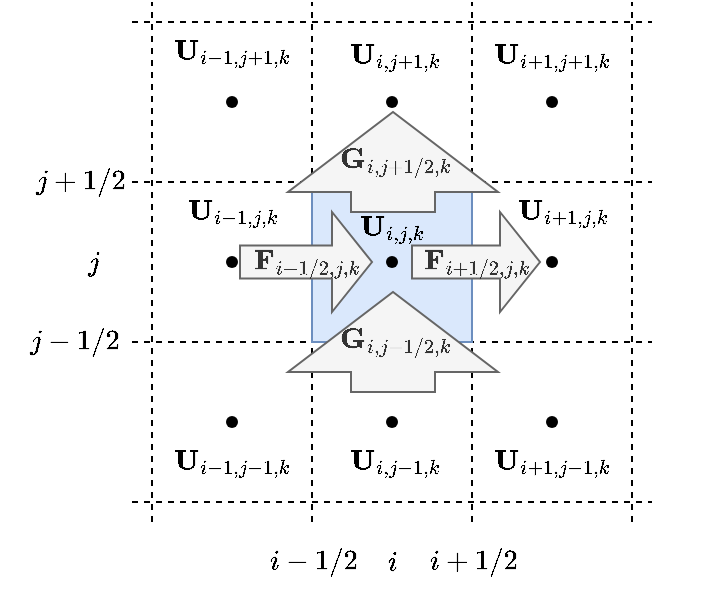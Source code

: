 <mxfile version="24.0.5" type="github">
  <diagram name="第 1 页" id="_jPj7UuSU5UnJI0Uecz0">
    <mxGraphModel dx="795" dy="453" grid="1" gridSize="10" guides="1" tooltips="1" connect="1" arrows="1" fold="1" page="1" pageScale="1" pageWidth="400" pageHeight="350" math="1" shadow="0">
      <root>
        <mxCell id="0" />
        <mxCell id="1" parent="0" />
        <mxCell id="RSB5Al9wiFs0yPlhIV-E-1" value="" style="endArrow=none;dashed=1;html=1;rounded=0;" edge="1" parent="1">
          <mxGeometry width="50" height="50" relative="1" as="geometry">
            <mxPoint x="86" y="38" as="sourcePoint" />
            <mxPoint x="346" y="38" as="targetPoint" />
          </mxGeometry>
        </mxCell>
        <mxCell id="RSB5Al9wiFs0yPlhIV-E-2" value="" style="endArrow=none;dashed=1;html=1;rounded=0;" edge="1" parent="1">
          <mxGeometry width="50" height="50" relative="1" as="geometry">
            <mxPoint x="86" y="118" as="sourcePoint" />
            <mxPoint x="346" y="118" as="targetPoint" />
          </mxGeometry>
        </mxCell>
        <mxCell id="RSB5Al9wiFs0yPlhIV-E-3" value="" style="endArrow=none;dashed=1;html=1;rounded=0;" edge="1" parent="1">
          <mxGeometry width="50" height="50" relative="1" as="geometry">
            <mxPoint x="86" y="198" as="sourcePoint" />
            <mxPoint x="346" y="198" as="targetPoint" />
          </mxGeometry>
        </mxCell>
        <mxCell id="RSB5Al9wiFs0yPlhIV-E-4" value="" style="endArrow=none;dashed=1;html=1;rounded=0;" edge="1" parent="1">
          <mxGeometry width="50" height="50" relative="1" as="geometry">
            <mxPoint x="86" y="278" as="sourcePoint" />
            <mxPoint x="346" y="278" as="targetPoint" />
          </mxGeometry>
        </mxCell>
        <mxCell id="RSB5Al9wiFs0yPlhIV-E-5" value="" style="endArrow=none;dashed=1;html=1;rounded=0;" edge="1" parent="1">
          <mxGeometry width="50" height="50" relative="1" as="geometry">
            <mxPoint x="96" y="288" as="sourcePoint" />
            <mxPoint x="96" y="28" as="targetPoint" />
          </mxGeometry>
        </mxCell>
        <mxCell id="RSB5Al9wiFs0yPlhIV-E-6" value="" style="endArrow=none;dashed=1;html=1;rounded=0;" edge="1" parent="1">
          <mxGeometry width="50" height="50" relative="1" as="geometry">
            <mxPoint x="176" y="288" as="sourcePoint" />
            <mxPoint x="176" y="28" as="targetPoint" />
          </mxGeometry>
        </mxCell>
        <mxCell id="RSB5Al9wiFs0yPlhIV-E-7" value="" style="endArrow=none;dashed=1;html=1;rounded=0;" edge="1" parent="1">
          <mxGeometry width="50" height="50" relative="1" as="geometry">
            <mxPoint x="256" y="288" as="sourcePoint" />
            <mxPoint x="256" y="28" as="targetPoint" />
          </mxGeometry>
        </mxCell>
        <mxCell id="RSB5Al9wiFs0yPlhIV-E-8" value="" style="endArrow=none;dashed=1;html=1;rounded=0;" edge="1" parent="1">
          <mxGeometry width="50" height="50" relative="1" as="geometry">
            <mxPoint x="336" y="288" as="sourcePoint" />
            <mxPoint x="336" y="28" as="targetPoint" />
          </mxGeometry>
        </mxCell>
        <mxCell id="RSB5Al9wiFs0yPlhIV-E-9" value="" style="shape=waypoint;sketch=0;fillStyle=solid;size=6;pointerEvents=1;points=[];fillColor=none;resizable=0;rotatable=0;perimeter=centerPerimeter;snapToPoint=1;" vertex="1" parent="1">
          <mxGeometry x="126" y="68" width="20" height="20" as="geometry" />
        </mxCell>
        <mxCell id="RSB5Al9wiFs0yPlhIV-E-10" value="" style="shape=waypoint;sketch=0;fillStyle=solid;size=6;pointerEvents=1;points=[];fillColor=none;resizable=0;rotatable=0;perimeter=centerPerimeter;snapToPoint=1;" vertex="1" parent="1">
          <mxGeometry x="206" y="68" width="20" height="20" as="geometry" />
        </mxCell>
        <mxCell id="RSB5Al9wiFs0yPlhIV-E-11" value="" style="shape=waypoint;sketch=0;fillStyle=solid;size=6;pointerEvents=1;points=[];fillColor=none;resizable=0;rotatable=0;perimeter=centerPerimeter;snapToPoint=1;" vertex="1" parent="1">
          <mxGeometry x="286" y="68" width="20" height="20" as="geometry" />
        </mxCell>
        <mxCell id="RSB5Al9wiFs0yPlhIV-E-12" value="" style="shape=waypoint;sketch=0;fillStyle=solid;size=6;pointerEvents=1;points=[];fillColor=none;resizable=0;rotatable=0;perimeter=centerPerimeter;snapToPoint=1;" vertex="1" parent="1">
          <mxGeometry x="126" y="148" width="20" height="20" as="geometry" />
        </mxCell>
        <mxCell id="RSB5Al9wiFs0yPlhIV-E-14" value="" style="shape=waypoint;sketch=0;fillStyle=solid;size=6;pointerEvents=1;points=[];fillColor=none;resizable=0;rotatable=0;perimeter=centerPerimeter;snapToPoint=1;" vertex="1" parent="1">
          <mxGeometry x="286" y="148" width="20" height="20" as="geometry" />
        </mxCell>
        <mxCell id="RSB5Al9wiFs0yPlhIV-E-15" value="" style="shape=waypoint;sketch=0;fillStyle=solid;size=6;pointerEvents=1;points=[];fillColor=none;resizable=0;rotatable=0;perimeter=centerPerimeter;snapToPoint=1;" vertex="1" parent="1">
          <mxGeometry x="126" y="228" width="20" height="20" as="geometry" />
        </mxCell>
        <mxCell id="RSB5Al9wiFs0yPlhIV-E-20" value="" style="rounded=0;whiteSpace=wrap;html=1;fillColor=#dae8fc;strokeColor=#6c8ebf;" vertex="1" parent="1">
          <mxGeometry x="176" y="118" width="80" height="80" as="geometry" />
        </mxCell>
        <mxCell id="RSB5Al9wiFs0yPlhIV-E-16" value="" style="shape=waypoint;sketch=0;fillStyle=solid;size=6;pointerEvents=1;points=[];fillColor=none;resizable=0;rotatable=0;perimeter=centerPerimeter;snapToPoint=1;" vertex="1" parent="1">
          <mxGeometry x="206" y="228" width="20" height="20" as="geometry" />
        </mxCell>
        <mxCell id="RSB5Al9wiFs0yPlhIV-E-17" value="" style="shape=waypoint;sketch=0;fillStyle=solid;size=6;pointerEvents=1;points=[];fillColor=none;resizable=0;rotatable=0;perimeter=centerPerimeter;snapToPoint=1;" vertex="1" parent="1">
          <mxGeometry x="286" y="228" width="20" height="20" as="geometry" />
        </mxCell>
        <mxCell id="RSB5Al9wiFs0yPlhIV-E-19" value="$$i-1/2$$" style="text;html=1;align=center;verticalAlign=middle;resizable=0;points=[];autosize=1;strokeColor=none;fillColor=none;" vertex="1" parent="1">
          <mxGeometry x="141" y="293" width="70" height="30" as="geometry" />
        </mxCell>
        <mxCell id="RSB5Al9wiFs0yPlhIV-E-13" value="" style="shape=waypoint;sketch=0;fillStyle=solid;size=6;pointerEvents=1;points=[];fillColor=none;resizable=0;rotatable=0;perimeter=centerPerimeter;snapToPoint=1;" vertex="1" parent="1">
          <mxGeometry x="206" y="148" width="20" height="20" as="geometry" />
        </mxCell>
        <mxCell id="RSB5Al9wiFs0yPlhIV-E-21" value="$$\mathbf{G}_{i,j+1/2,k}$$" style="html=1;shadow=0;dashed=0;align=center;verticalAlign=middle;shape=mxgraph.arrows2.arrow;dy=0.6;dx=40;direction=north;notch=0;fillColor=#f5f5f5;strokeColor=#666666;fontColor=#333333;gradientColor=none;" vertex="1" parent="1">
          <mxGeometry x="164" y="83" width="105" height="50" as="geometry" />
        </mxCell>
        <mxCell id="RSB5Al9wiFs0yPlhIV-E-26" value="$$\mathbf{G}_{i,j-1/2,k}$$" style="html=1;shadow=0;dashed=0;align=center;verticalAlign=middle;shape=mxgraph.arrows2.arrow;dy=0.6;dx=40;direction=north;notch=0;fillColor=#f5f5f5;fontColor=#333333;strokeColor=#666666;" vertex="1" parent="1">
          <mxGeometry x="164" y="173" width="105" height="50" as="geometry" />
        </mxCell>
        <mxCell id="RSB5Al9wiFs0yPlhIV-E-31" value="$$\mathbf{F}_{i+1/2,j,k}$$" style="html=1;shadow=0;dashed=0;align=center;verticalAlign=middle;shape=mxgraph.arrows2.arrow;dy=0.67;dx=20;notch=0;fillColor=#f5f5f5;fontColor=#333333;strokeColor=#666666;" vertex="1" parent="1">
          <mxGeometry x="226" y="133" width="64" height="50" as="geometry" />
        </mxCell>
        <mxCell id="RSB5Al9wiFs0yPlhIV-E-32" value="$$\mathbf{F}_{i-1/2,j,k}$$" style="html=1;shadow=0;dashed=0;align=center;verticalAlign=middle;shape=mxgraph.arrows2.arrow;dy=0.67;dx=20;notch=0;fillColor=#f5f5f5;fontColor=#333333;strokeColor=#666666;" vertex="1" parent="1">
          <mxGeometry x="140" y="133" width="66" height="50" as="geometry" />
        </mxCell>
        <mxCell id="RSB5Al9wiFs0yPlhIV-E-33" value="$$i+1/2$$" style="text;html=1;align=center;verticalAlign=middle;resizable=0;points=[];autosize=1;strokeColor=none;fillColor=none;" vertex="1" parent="1">
          <mxGeometry x="216" y="293" width="80" height="30" as="geometry" />
        </mxCell>
        <mxCell id="RSB5Al9wiFs0yPlhIV-E-34" value="$$i$$" style="text;html=1;align=center;verticalAlign=middle;resizable=0;points=[];autosize=1;strokeColor=none;fillColor=none;" vertex="1" parent="1">
          <mxGeometry x="191" y="293" width="50" height="30" as="geometry" />
        </mxCell>
        <mxCell id="RSB5Al9wiFs0yPlhIV-E-35" value="$$j+1/2$$" style="text;html=1;align=center;verticalAlign=middle;resizable=0;points=[];autosize=1;strokeColor=none;fillColor=none;" vertex="1" parent="1">
          <mxGeometry x="20" y="103" width="80" height="30" as="geometry" />
        </mxCell>
        <mxCell id="RSB5Al9wiFs0yPlhIV-E-36" value="$$j-1/2$$" style="text;html=1;align=center;verticalAlign=middle;resizable=0;points=[];autosize=1;strokeColor=none;fillColor=none;" vertex="1" parent="1">
          <mxGeometry x="22" y="183" width="70" height="30" as="geometry" />
        </mxCell>
        <mxCell id="RSB5Al9wiFs0yPlhIV-E-37" value="$$j$$" style="text;html=1;align=center;verticalAlign=middle;resizable=0;points=[];autosize=1;strokeColor=none;fillColor=none;" vertex="1" parent="1">
          <mxGeometry x="41" y="143" width="50" height="30" as="geometry" />
        </mxCell>
        <mxCell id="RSB5Al9wiFs0yPlhIV-E-38" value="$$\mathbf{U}_{i-1,j+1,k}$$" style="text;html=1;align=center;verticalAlign=middle;resizable=0;points=[];autosize=1;strokeColor=none;fillColor=none;" vertex="1" parent="1">
          <mxGeometry x="56" y="38" width="160" height="30" as="geometry" />
        </mxCell>
        <mxCell id="RSB5Al9wiFs0yPlhIV-E-39" value="$$\mathbf{U}_{i,j+1,k}$$" style="text;html=1;align=center;verticalAlign=middle;resizable=0;points=[];autosize=1;strokeColor=none;fillColor=none;" vertex="1" parent="1">
          <mxGeometry x="141.5" y="40" width="150" height="30" as="geometry" />
        </mxCell>
        <mxCell id="RSB5Al9wiFs0yPlhIV-E-41" value="$$\mathbf{U}_{i-1,j,k}$$" style="text;html=1;align=center;verticalAlign=middle;resizable=0;points=[];autosize=1;strokeColor=none;fillColor=none;" vertex="1" parent="1">
          <mxGeometry x="61" y="118" width="150" height="30" as="geometry" />
        </mxCell>
        <mxCell id="RSB5Al9wiFs0yPlhIV-E-42" value="$$\mathbf{U}_{i,j,k}$$" style="text;html=1;align=center;verticalAlign=middle;resizable=0;points=[];autosize=1;strokeColor=none;fillColor=none;" vertex="1" parent="1">
          <mxGeometry x="145.5" y="126" width="140" height="30" as="geometry" />
        </mxCell>
        <mxCell id="RSB5Al9wiFs0yPlhIV-E-43" value="$$\mathbf{U}_{i+1,j,k}$$" style="text;html=1;align=center;verticalAlign=middle;resizable=0;points=[];autosize=1;strokeColor=none;fillColor=none;" vertex="1" parent="1">
          <mxGeometry x="226" y="118" width="150" height="30" as="geometry" />
        </mxCell>
        <mxCell id="RSB5Al9wiFs0yPlhIV-E-44" value="$$\mathbf{U}_{i-1,j-1,k}$$" style="text;html=1;align=center;verticalAlign=middle;resizable=0;points=[];autosize=1;strokeColor=none;fillColor=none;" vertex="1" parent="1">
          <mxGeometry x="56" y="243" width="160" height="30" as="geometry" />
        </mxCell>
        <mxCell id="RSB5Al9wiFs0yPlhIV-E-45" value="$$\mathbf{U}_{i,j-1,k}$$" style="text;html=1;align=center;verticalAlign=middle;resizable=0;points=[];autosize=1;strokeColor=none;fillColor=none;" vertex="1" parent="1">
          <mxGeometry x="141.5" y="243" width="150" height="30" as="geometry" />
        </mxCell>
        <mxCell id="RSB5Al9wiFs0yPlhIV-E-46" value="$$\mathbf{U}_{i+1,j-1,k}$$" style="text;html=1;align=center;verticalAlign=middle;resizable=0;points=[];autosize=1;strokeColor=none;fillColor=none;" vertex="1" parent="1">
          <mxGeometry x="216" y="243" width="160" height="30" as="geometry" />
        </mxCell>
        <mxCell id="RSB5Al9wiFs0yPlhIV-E-47" value="$$\mathbf{U}_{i+1,j+1,k}$$" style="text;html=1;align=center;verticalAlign=middle;resizable=0;points=[];autosize=1;strokeColor=none;fillColor=none;" vertex="1" parent="1">
          <mxGeometry x="211" y="40" width="170" height="30" as="geometry" />
        </mxCell>
      </root>
    </mxGraphModel>
  </diagram>
</mxfile>
